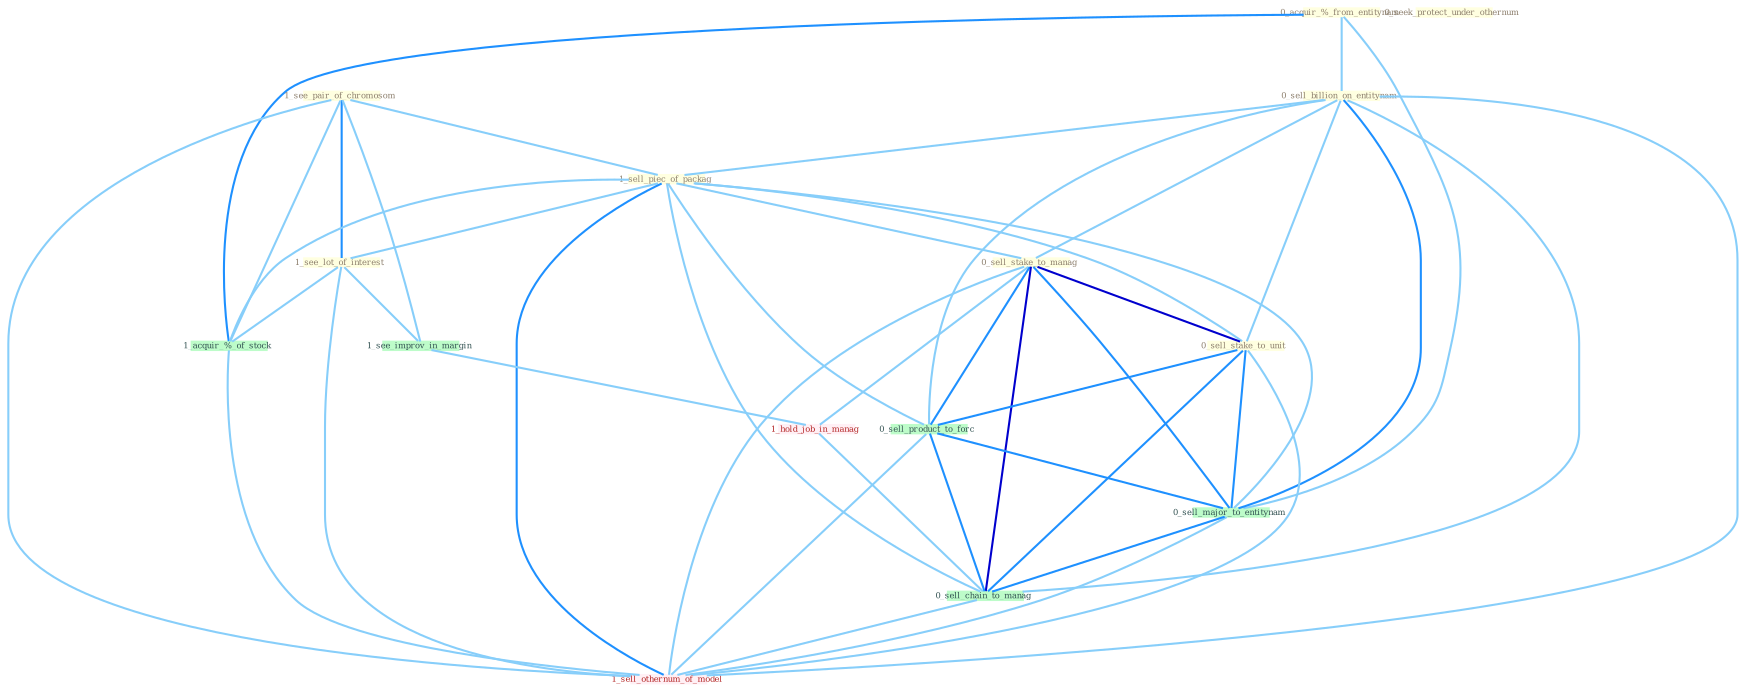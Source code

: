 Graph G{ 
    node
    [shape=polygon,style=filled,width=.5,height=.06,color="#BDFCC9",fixedsize=true,fontsize=4,
    fontcolor="#2f4f4f"];
    {node
    [color="#ffffe0", fontcolor="#8b7d6b"] "0_acquir_%_from_entitynam " "1_see_pair_of_chromosom " "0_sell_billion_on_entitynam " "1_sell_piec_of_packag " "0_sell_stake_to_manag " "0_sell_stake_to_unit " "0_seek_protect_under_othernum " "1_see_lot_of_interest "}
{node [color="#fff0f5", fontcolor="#b22222"] "1_hold_job_in_manag " "1_sell_othernum_of_model "}
edge [color="#B0E2FF"];

	"0_acquir_%_from_entitynam " -- "0_sell_billion_on_entitynam " [w="1", color="#87cefa" ];
	"0_acquir_%_from_entitynam " -- "1_acquir_%_of_stock " [w="2", color="#1e90ff" , len=0.8];
	"0_acquir_%_from_entitynam " -- "0_sell_major_to_entitynam " [w="1", color="#87cefa" ];
	"1_see_pair_of_chromosom " -- "1_sell_piec_of_packag " [w="1", color="#87cefa" ];
	"1_see_pair_of_chromosom " -- "1_see_lot_of_interest " [w="2", color="#1e90ff" , len=0.8];
	"1_see_pair_of_chromosom " -- "1_see_improv_in_margin " [w="1", color="#87cefa" ];
	"1_see_pair_of_chromosom " -- "1_acquir_%_of_stock " [w="1", color="#87cefa" ];
	"1_see_pair_of_chromosom " -- "1_sell_othernum_of_model " [w="1", color="#87cefa" ];
	"0_sell_billion_on_entitynam " -- "1_sell_piec_of_packag " [w="1", color="#87cefa" ];
	"0_sell_billion_on_entitynam " -- "0_sell_stake_to_manag " [w="1", color="#87cefa" ];
	"0_sell_billion_on_entitynam " -- "0_sell_stake_to_unit " [w="1", color="#87cefa" ];
	"0_sell_billion_on_entitynam " -- "0_sell_product_to_forc " [w="1", color="#87cefa" ];
	"0_sell_billion_on_entitynam " -- "0_sell_major_to_entitynam " [w="2", color="#1e90ff" , len=0.8];
	"0_sell_billion_on_entitynam " -- "0_sell_chain_to_manag " [w="1", color="#87cefa" ];
	"0_sell_billion_on_entitynam " -- "1_sell_othernum_of_model " [w="1", color="#87cefa" ];
	"1_sell_piec_of_packag " -- "0_sell_stake_to_manag " [w="1", color="#87cefa" ];
	"1_sell_piec_of_packag " -- "0_sell_stake_to_unit " [w="1", color="#87cefa" ];
	"1_sell_piec_of_packag " -- "1_see_lot_of_interest " [w="1", color="#87cefa" ];
	"1_sell_piec_of_packag " -- "1_acquir_%_of_stock " [w="1", color="#87cefa" ];
	"1_sell_piec_of_packag " -- "0_sell_product_to_forc " [w="1", color="#87cefa" ];
	"1_sell_piec_of_packag " -- "0_sell_major_to_entitynam " [w="1", color="#87cefa" ];
	"1_sell_piec_of_packag " -- "0_sell_chain_to_manag " [w="1", color="#87cefa" ];
	"1_sell_piec_of_packag " -- "1_sell_othernum_of_model " [w="2", color="#1e90ff" , len=0.8];
	"0_sell_stake_to_manag " -- "0_sell_stake_to_unit " [w="3", color="#0000cd" , len=0.6];
	"0_sell_stake_to_manag " -- "1_hold_job_in_manag " [w="1", color="#87cefa" ];
	"0_sell_stake_to_manag " -- "0_sell_product_to_forc " [w="2", color="#1e90ff" , len=0.8];
	"0_sell_stake_to_manag " -- "0_sell_major_to_entitynam " [w="2", color="#1e90ff" , len=0.8];
	"0_sell_stake_to_manag " -- "0_sell_chain_to_manag " [w="3", color="#0000cd" , len=0.6];
	"0_sell_stake_to_manag " -- "1_sell_othernum_of_model " [w="1", color="#87cefa" ];
	"0_sell_stake_to_unit " -- "0_sell_product_to_forc " [w="2", color="#1e90ff" , len=0.8];
	"0_sell_stake_to_unit " -- "0_sell_major_to_entitynam " [w="2", color="#1e90ff" , len=0.8];
	"0_sell_stake_to_unit " -- "0_sell_chain_to_manag " [w="2", color="#1e90ff" , len=0.8];
	"0_sell_stake_to_unit " -- "1_sell_othernum_of_model " [w="1", color="#87cefa" ];
	"1_see_lot_of_interest " -- "1_see_improv_in_margin " [w="1", color="#87cefa" ];
	"1_see_lot_of_interest " -- "1_acquir_%_of_stock " [w="1", color="#87cefa" ];
	"1_see_lot_of_interest " -- "1_sell_othernum_of_model " [w="1", color="#87cefa" ];
	"1_see_improv_in_margin " -- "1_hold_job_in_manag " [w="1", color="#87cefa" ];
	"1_acquir_%_of_stock " -- "1_sell_othernum_of_model " [w="1", color="#87cefa" ];
	"1_hold_job_in_manag " -- "0_sell_chain_to_manag " [w="1", color="#87cefa" ];
	"0_sell_product_to_forc " -- "0_sell_major_to_entitynam " [w="2", color="#1e90ff" , len=0.8];
	"0_sell_product_to_forc " -- "0_sell_chain_to_manag " [w="2", color="#1e90ff" , len=0.8];
	"0_sell_product_to_forc " -- "1_sell_othernum_of_model " [w="1", color="#87cefa" ];
	"0_sell_major_to_entitynam " -- "0_sell_chain_to_manag " [w="2", color="#1e90ff" , len=0.8];
	"0_sell_major_to_entitynam " -- "1_sell_othernum_of_model " [w="1", color="#87cefa" ];
	"0_sell_chain_to_manag " -- "1_sell_othernum_of_model " [w="1", color="#87cefa" ];
}